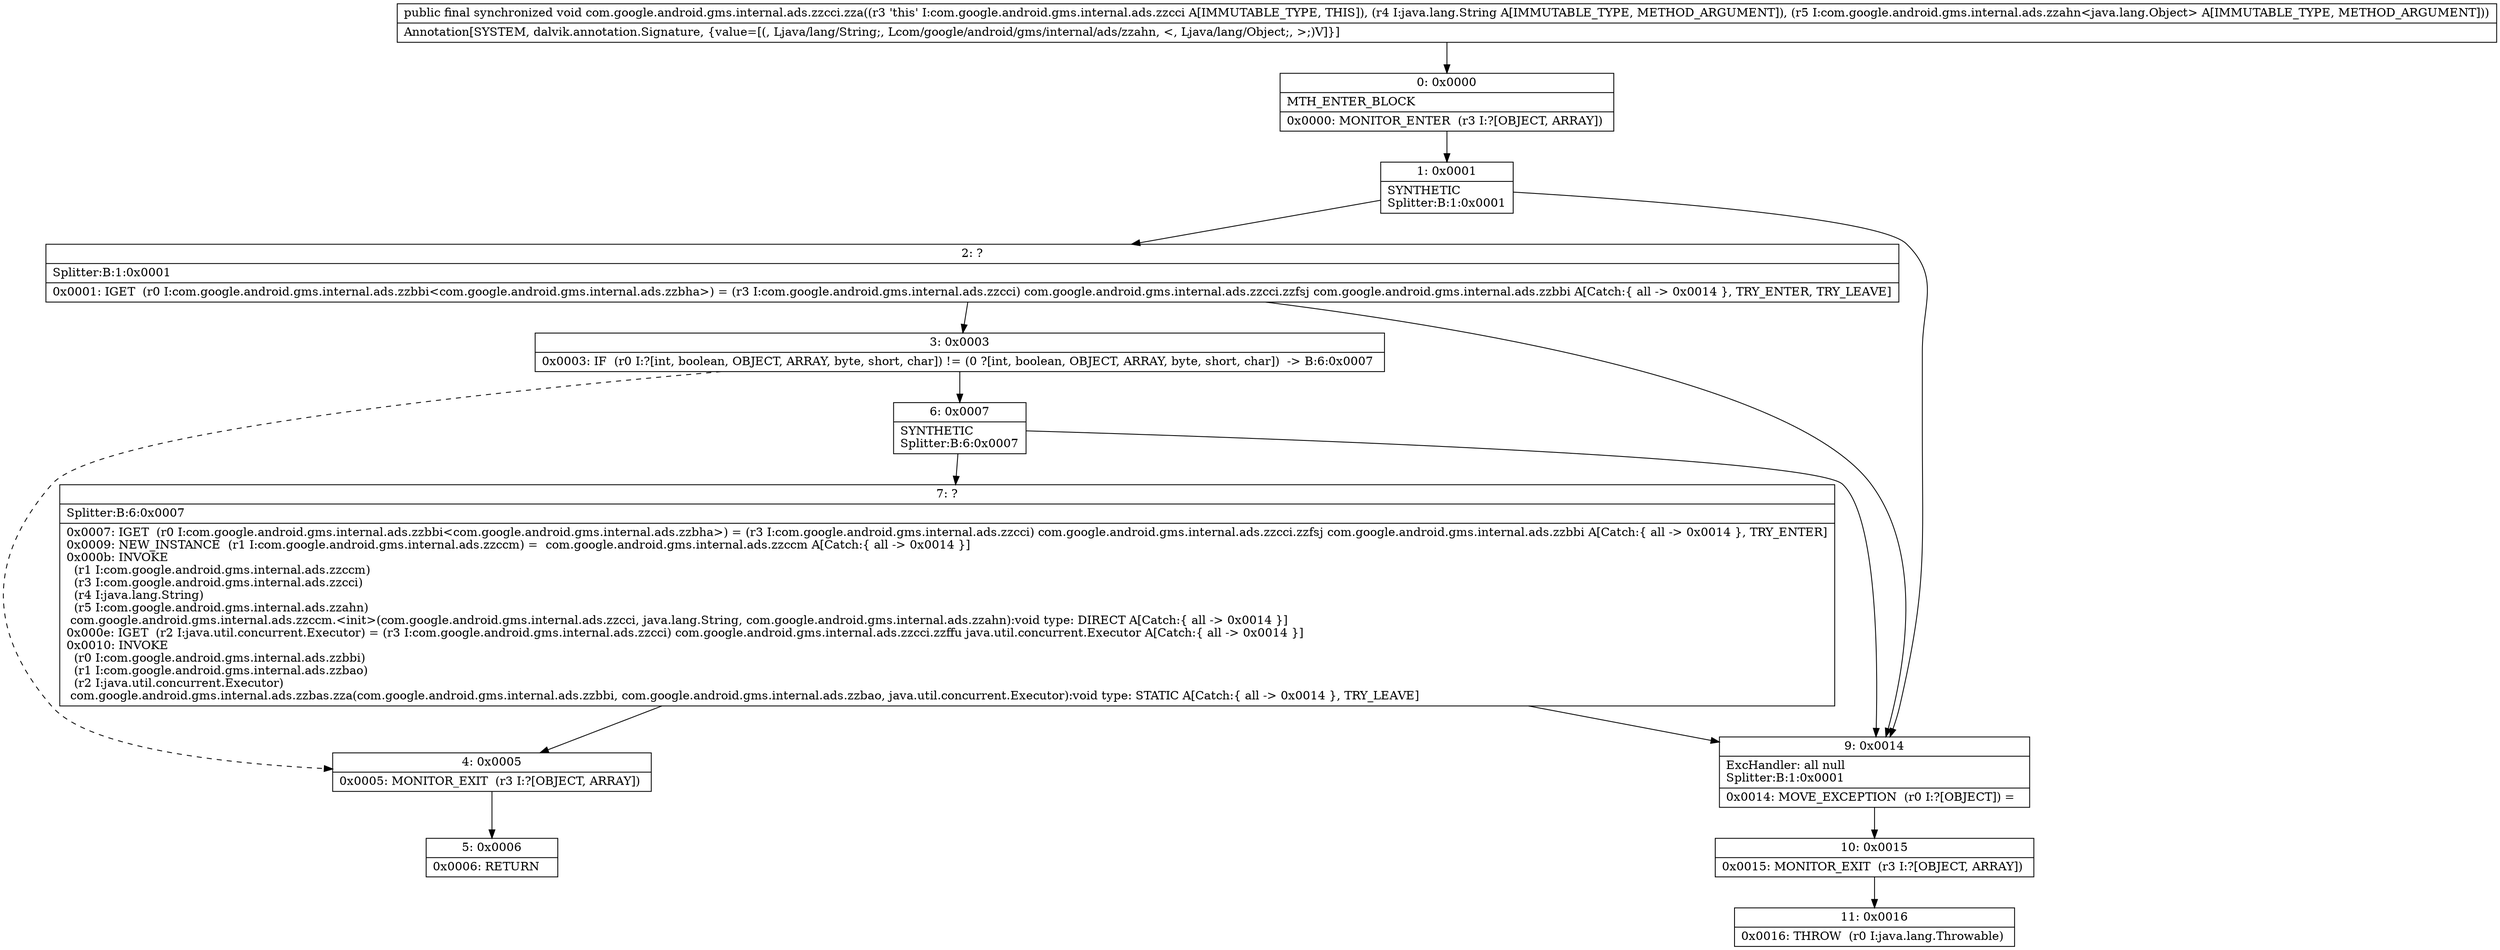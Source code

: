 digraph "CFG forcom.google.android.gms.internal.ads.zzcci.zza(Ljava\/lang\/String;Lcom\/google\/android\/gms\/internal\/ads\/zzahn;)V" {
Node_0 [shape=record,label="{0\:\ 0x0000|MTH_ENTER_BLOCK\l|0x0000: MONITOR_ENTER  (r3 I:?[OBJECT, ARRAY]) \l}"];
Node_1 [shape=record,label="{1\:\ 0x0001|SYNTHETIC\lSplitter:B:1:0x0001\l}"];
Node_2 [shape=record,label="{2\:\ ?|Splitter:B:1:0x0001\l|0x0001: IGET  (r0 I:com.google.android.gms.internal.ads.zzbbi\<com.google.android.gms.internal.ads.zzbha\>) = (r3 I:com.google.android.gms.internal.ads.zzcci) com.google.android.gms.internal.ads.zzcci.zzfsj com.google.android.gms.internal.ads.zzbbi A[Catch:\{ all \-\> 0x0014 \}, TRY_ENTER, TRY_LEAVE]\l}"];
Node_3 [shape=record,label="{3\:\ 0x0003|0x0003: IF  (r0 I:?[int, boolean, OBJECT, ARRAY, byte, short, char]) != (0 ?[int, boolean, OBJECT, ARRAY, byte, short, char])  \-\> B:6:0x0007 \l}"];
Node_4 [shape=record,label="{4\:\ 0x0005|0x0005: MONITOR_EXIT  (r3 I:?[OBJECT, ARRAY]) \l}"];
Node_5 [shape=record,label="{5\:\ 0x0006|0x0006: RETURN   \l}"];
Node_6 [shape=record,label="{6\:\ 0x0007|SYNTHETIC\lSplitter:B:6:0x0007\l}"];
Node_7 [shape=record,label="{7\:\ ?|Splitter:B:6:0x0007\l|0x0007: IGET  (r0 I:com.google.android.gms.internal.ads.zzbbi\<com.google.android.gms.internal.ads.zzbha\>) = (r3 I:com.google.android.gms.internal.ads.zzcci) com.google.android.gms.internal.ads.zzcci.zzfsj com.google.android.gms.internal.ads.zzbbi A[Catch:\{ all \-\> 0x0014 \}, TRY_ENTER]\l0x0009: NEW_INSTANCE  (r1 I:com.google.android.gms.internal.ads.zzccm) =  com.google.android.gms.internal.ads.zzccm A[Catch:\{ all \-\> 0x0014 \}]\l0x000b: INVOKE  \l  (r1 I:com.google.android.gms.internal.ads.zzccm)\l  (r3 I:com.google.android.gms.internal.ads.zzcci)\l  (r4 I:java.lang.String)\l  (r5 I:com.google.android.gms.internal.ads.zzahn)\l com.google.android.gms.internal.ads.zzccm.\<init\>(com.google.android.gms.internal.ads.zzcci, java.lang.String, com.google.android.gms.internal.ads.zzahn):void type: DIRECT A[Catch:\{ all \-\> 0x0014 \}]\l0x000e: IGET  (r2 I:java.util.concurrent.Executor) = (r3 I:com.google.android.gms.internal.ads.zzcci) com.google.android.gms.internal.ads.zzcci.zzffu java.util.concurrent.Executor A[Catch:\{ all \-\> 0x0014 \}]\l0x0010: INVOKE  \l  (r0 I:com.google.android.gms.internal.ads.zzbbi)\l  (r1 I:com.google.android.gms.internal.ads.zzbao)\l  (r2 I:java.util.concurrent.Executor)\l com.google.android.gms.internal.ads.zzbas.zza(com.google.android.gms.internal.ads.zzbbi, com.google.android.gms.internal.ads.zzbao, java.util.concurrent.Executor):void type: STATIC A[Catch:\{ all \-\> 0x0014 \}, TRY_LEAVE]\l}"];
Node_9 [shape=record,label="{9\:\ 0x0014|ExcHandler: all null\lSplitter:B:1:0x0001\l|0x0014: MOVE_EXCEPTION  (r0 I:?[OBJECT]) =  \l}"];
Node_10 [shape=record,label="{10\:\ 0x0015|0x0015: MONITOR_EXIT  (r3 I:?[OBJECT, ARRAY]) \l}"];
Node_11 [shape=record,label="{11\:\ 0x0016|0x0016: THROW  (r0 I:java.lang.Throwable) \l}"];
MethodNode[shape=record,label="{public final synchronized void com.google.android.gms.internal.ads.zzcci.zza((r3 'this' I:com.google.android.gms.internal.ads.zzcci A[IMMUTABLE_TYPE, THIS]), (r4 I:java.lang.String A[IMMUTABLE_TYPE, METHOD_ARGUMENT]), (r5 I:com.google.android.gms.internal.ads.zzahn\<java.lang.Object\> A[IMMUTABLE_TYPE, METHOD_ARGUMENT]))  | Annotation[SYSTEM, dalvik.annotation.Signature, \{value=[(, Ljava\/lang\/String;, Lcom\/google\/android\/gms\/internal\/ads\/zzahn, \<, Ljava\/lang\/Object;, \>;)V]\}]\l}"];
MethodNode -> Node_0;
Node_0 -> Node_1;
Node_1 -> Node_2;
Node_1 -> Node_9;
Node_2 -> Node_3;
Node_2 -> Node_9;
Node_3 -> Node_4[style=dashed];
Node_3 -> Node_6;
Node_4 -> Node_5;
Node_6 -> Node_7;
Node_6 -> Node_9;
Node_7 -> Node_9;
Node_7 -> Node_4;
Node_9 -> Node_10;
Node_10 -> Node_11;
}

